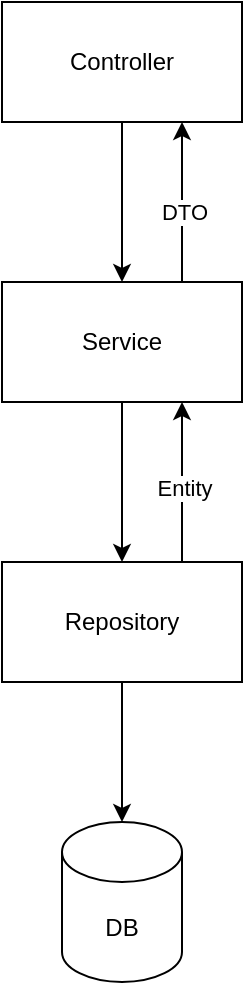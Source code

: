 <mxfile version="20.2.3" type="github">
  <diagram id="NJpECbtZ2tN2SRkLAfTV" name="Page-1">
    <mxGraphModel dx="916" dy="1161" grid="1" gridSize="10" guides="1" tooltips="1" connect="1" arrows="1" fold="1" page="1" pageScale="1" pageWidth="850" pageHeight="1100" math="0" shadow="0">
      <root>
        <mxCell id="0" />
        <mxCell id="1" parent="0" />
        <mxCell id="LHGNEUXxpQOPNhy5yb0M-3" value="" style="edgeStyle=orthogonalEdgeStyle;rounded=0;orthogonalLoop=1;jettySize=auto;html=1;" parent="1" source="LHGNEUXxpQOPNhy5yb0M-1" target="LHGNEUXxpQOPNhy5yb0M-2" edge="1">
          <mxGeometry relative="1" as="geometry" />
        </mxCell>
        <mxCell id="LHGNEUXxpQOPNhy5yb0M-1" value="Controller" style="rounded=0;whiteSpace=wrap;html=1;" parent="1" vertex="1">
          <mxGeometry x="365" y="200" width="120" height="60" as="geometry" />
        </mxCell>
        <mxCell id="LHGNEUXxpQOPNhy5yb0M-5" value="" style="edgeStyle=orthogonalEdgeStyle;rounded=0;orthogonalLoop=1;jettySize=auto;html=1;" parent="1" source="LHGNEUXxpQOPNhy5yb0M-2" target="LHGNEUXxpQOPNhy5yb0M-4" edge="1">
          <mxGeometry relative="1" as="geometry" />
        </mxCell>
        <mxCell id="LHGNEUXxpQOPNhy5yb0M-9" style="edgeStyle=orthogonalEdgeStyle;rounded=0;orthogonalLoop=1;jettySize=auto;html=1;exitX=0.75;exitY=0;exitDx=0;exitDy=0;entryX=0.75;entryY=1;entryDx=0;entryDy=0;" parent="1" source="LHGNEUXxpQOPNhy5yb0M-2" target="LHGNEUXxpQOPNhy5yb0M-1" edge="1">
          <mxGeometry relative="1" as="geometry" />
        </mxCell>
        <mxCell id="LHGNEUXxpQOPNhy5yb0M-11" value="DTO" style="edgeLabel;html=1;align=center;verticalAlign=middle;resizable=0;points=[];" parent="LHGNEUXxpQOPNhy5yb0M-9" vertex="1" connectable="0">
          <mxGeometry x="-0.125" y="-1" relative="1" as="geometry">
            <mxPoint as="offset" />
          </mxGeometry>
        </mxCell>
        <mxCell id="LHGNEUXxpQOPNhy5yb0M-2" value="Service" style="rounded=0;whiteSpace=wrap;html=1;" parent="1" vertex="1">
          <mxGeometry x="365" y="340" width="120" height="60" as="geometry" />
        </mxCell>
        <mxCell id="LHGNEUXxpQOPNhy5yb0M-7" value="" style="edgeStyle=orthogonalEdgeStyle;rounded=0;orthogonalLoop=1;jettySize=auto;html=1;" parent="1" source="LHGNEUXxpQOPNhy5yb0M-4" target="LHGNEUXxpQOPNhy5yb0M-6" edge="1">
          <mxGeometry relative="1" as="geometry" />
        </mxCell>
        <mxCell id="LHGNEUXxpQOPNhy5yb0M-8" style="edgeStyle=orthogonalEdgeStyle;rounded=0;orthogonalLoop=1;jettySize=auto;html=1;exitX=0.75;exitY=0;exitDx=0;exitDy=0;entryX=0.75;entryY=1;entryDx=0;entryDy=0;" parent="1" source="LHGNEUXxpQOPNhy5yb0M-4" target="LHGNEUXxpQOPNhy5yb0M-2" edge="1">
          <mxGeometry relative="1" as="geometry" />
        </mxCell>
        <mxCell id="LHGNEUXxpQOPNhy5yb0M-10" value="Entity" style="edgeLabel;html=1;align=center;verticalAlign=middle;resizable=0;points=[];" parent="LHGNEUXxpQOPNhy5yb0M-8" vertex="1" connectable="0">
          <mxGeometry x="-0.075" y="-1" relative="1" as="geometry">
            <mxPoint as="offset" />
          </mxGeometry>
        </mxCell>
        <mxCell id="LHGNEUXxpQOPNhy5yb0M-4" value="Repository" style="rounded=0;whiteSpace=wrap;html=1;" parent="1" vertex="1">
          <mxGeometry x="365" y="480" width="120" height="60" as="geometry" />
        </mxCell>
        <mxCell id="LHGNEUXxpQOPNhy5yb0M-6" value="DB" style="shape=cylinder3;whiteSpace=wrap;html=1;boundedLbl=1;backgroundOutline=1;size=15;" parent="1" vertex="1">
          <mxGeometry x="395" y="610" width="60" height="80" as="geometry" />
        </mxCell>
      </root>
    </mxGraphModel>
  </diagram>
</mxfile>
